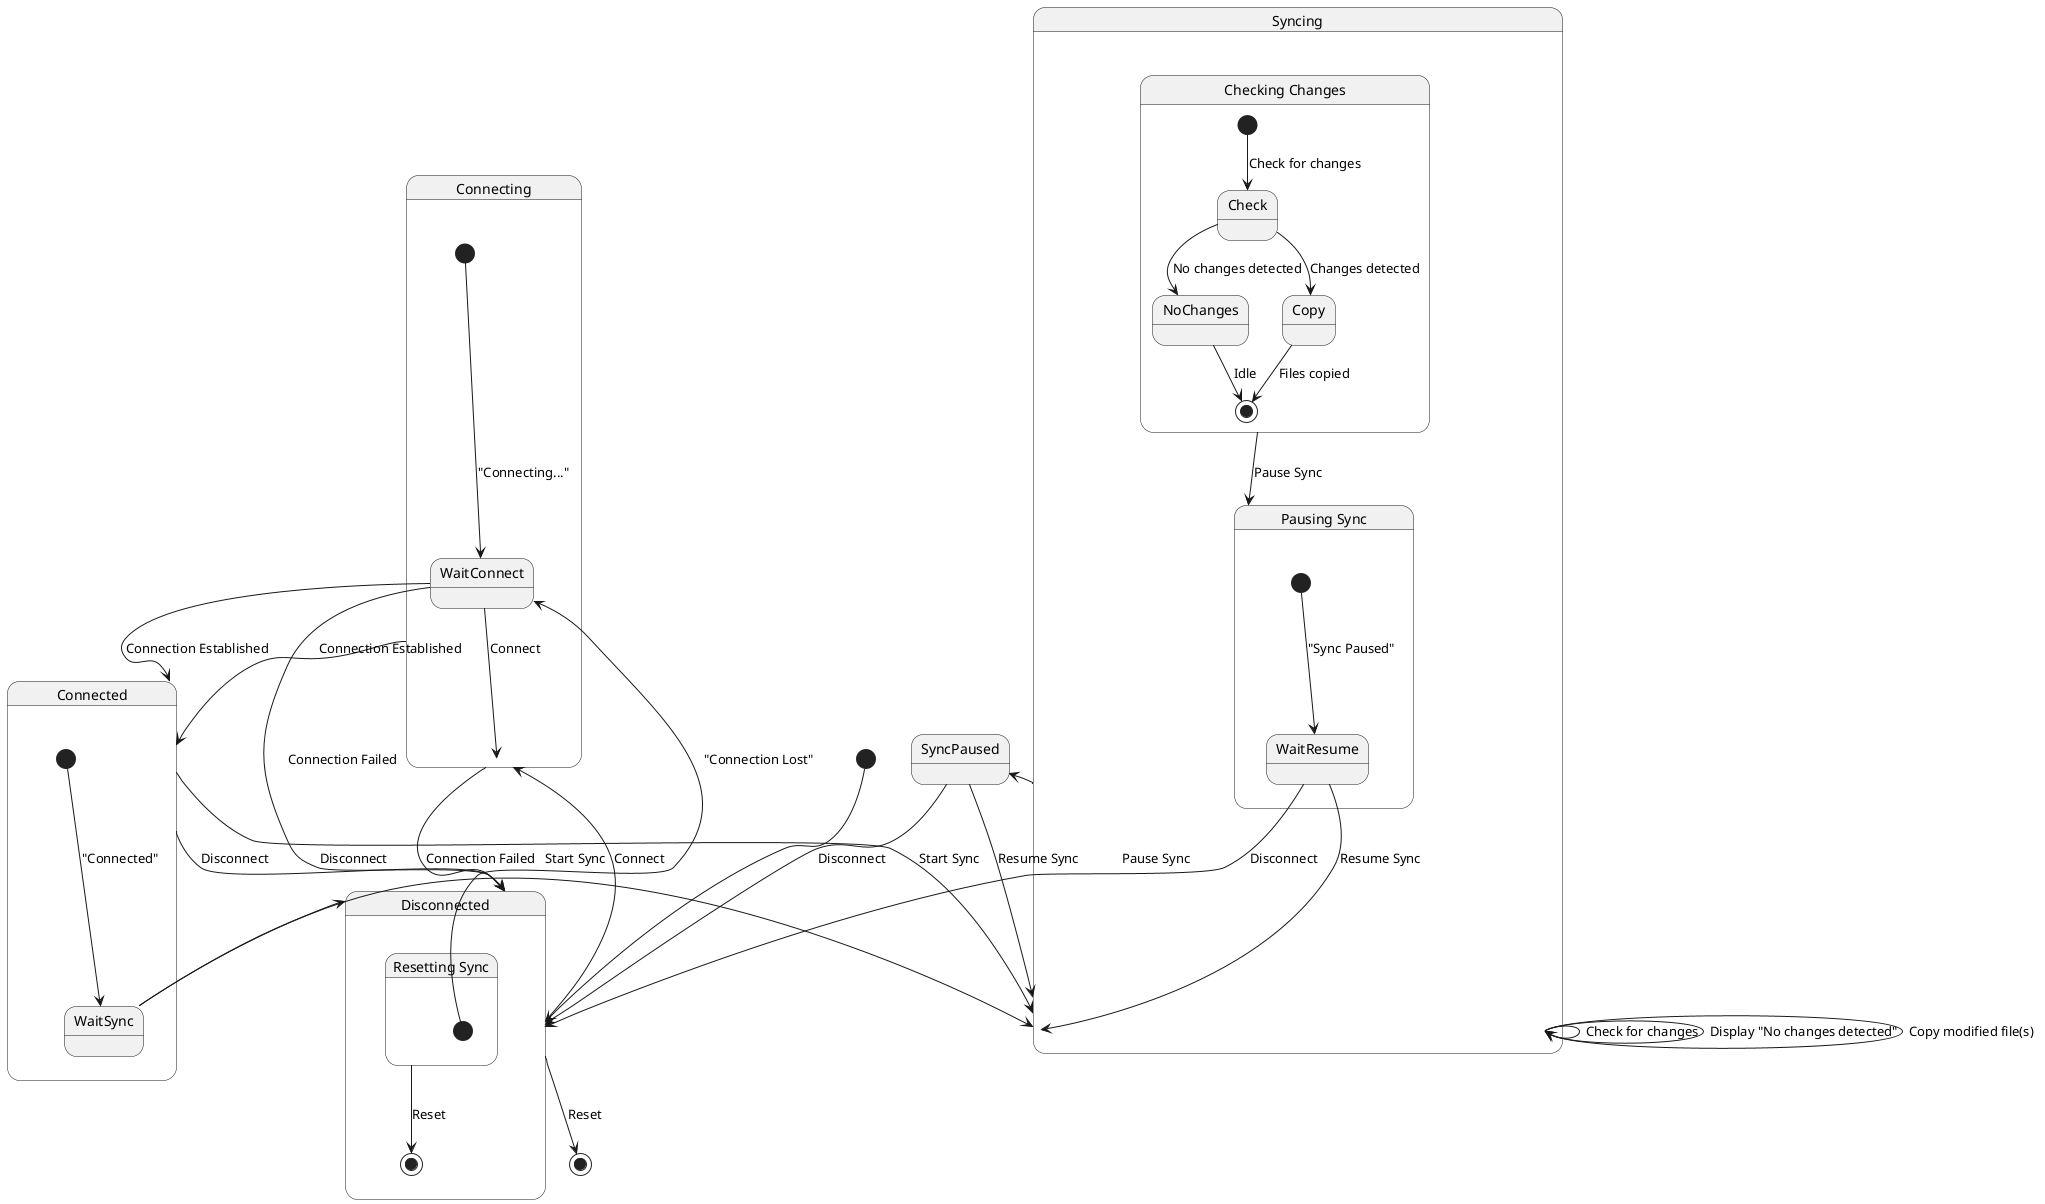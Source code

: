 @startuml
[*] --> Disconnected

Disconnected --> Connecting : Connect
Connecting --> Connected : Connection Established
Connecting --> Disconnected : Connection Failed
Connected --> Syncing : Start Sync
Connected --> Disconnected : Disconnect
Syncing --> Syncing : Check for changes
Syncing --> Syncing : Display "No changes detected"
Syncing --> Syncing : Copy modified file(s)
Syncing --> SyncPaused : Pause Sync
SyncPaused --> Syncing : Resume Sync
SyncPaused --> Disconnected : Disconnect
Disconnected --> [*] : Reset

state Connecting {
  [*] --> WaitConnect : "Connecting..."
  WaitConnect --> Connected : Connection Established
  WaitConnect --> Disconnected : Connection Failed
}

state Syncing {
  state "Checking Changes" as CheckChanges {
    [*] --> Check : Check for changes
    Check --> NoChanges : No changes detected
    Check --> Copy : Changes detected
    NoChanges --> [*] : Idle
    Copy --> [*] : Files copied
  }

  state "Pausing Sync" as PauseSync {
    [*] --> WaitResume : "Sync Paused"
    WaitResume --> Syncing : Resume Sync
    WaitResume --> Disconnected : Disconnect
  }

  CheckChanges --> PauseSync : Pause Sync
}

state Connected {
  [*] --> WaitSync : "Connected"
  WaitSync --> Syncing : Start Sync
  WaitSync --> Disconnected : Disconnect
}

state Disconnected {
  state "Resetting Sync" as ResetSync {
    [*] --> WaitConnect : "Connection Lost"
    WaitConnect --> Connecting : Connect
  }

  ResetSync --> [*] : Reset
}

@enduml
